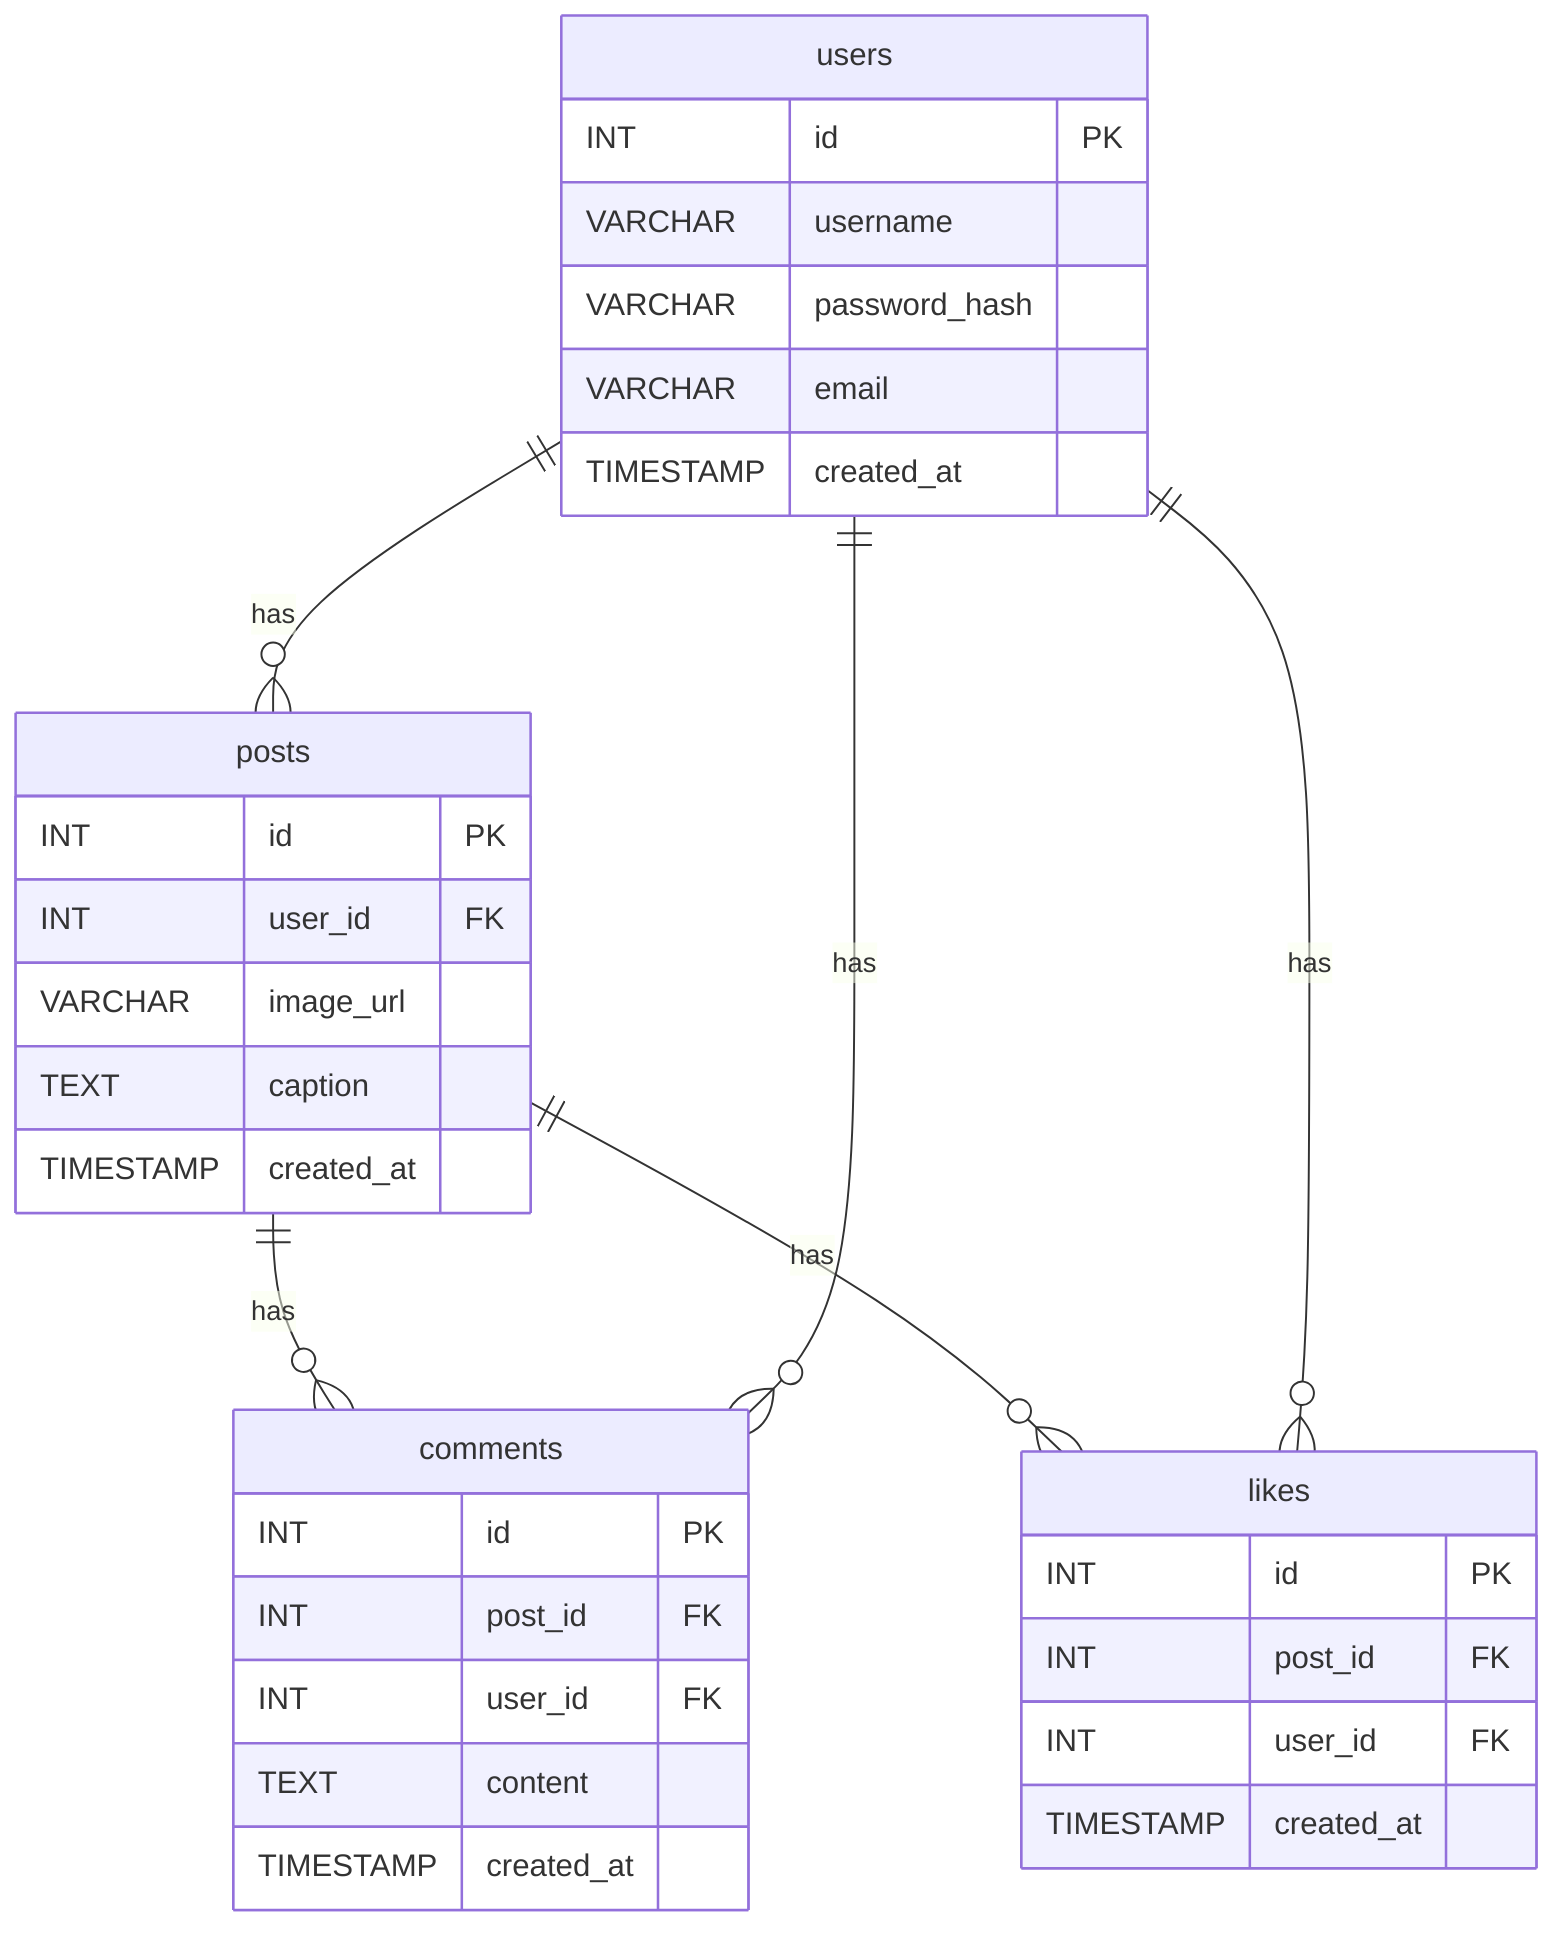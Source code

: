 erDiagram
    users {
        INT id PK
        VARCHAR username
        VARCHAR password_hash
        VARCHAR email
        TIMESTAMP created_at
    }

    posts {
        INT id PK
        INT user_id FK
        VARCHAR image_url
        TEXT caption
        TIMESTAMP created_at
    }

    comments {
        INT id PK
        INT post_id FK
        INT user_id FK
        TEXT content
        TIMESTAMP created_at
    }

    likes {
        INT id PK
        INT post_id FK
        INT user_id FK
        TIMESTAMP created_at
    }

    users ||--o{ posts : "has"
    posts ||--o{ comments : "has"
    posts ||--o{ likes : "has"
    users ||--o{ comments : "has"
    users ||--o{ likes : "has"